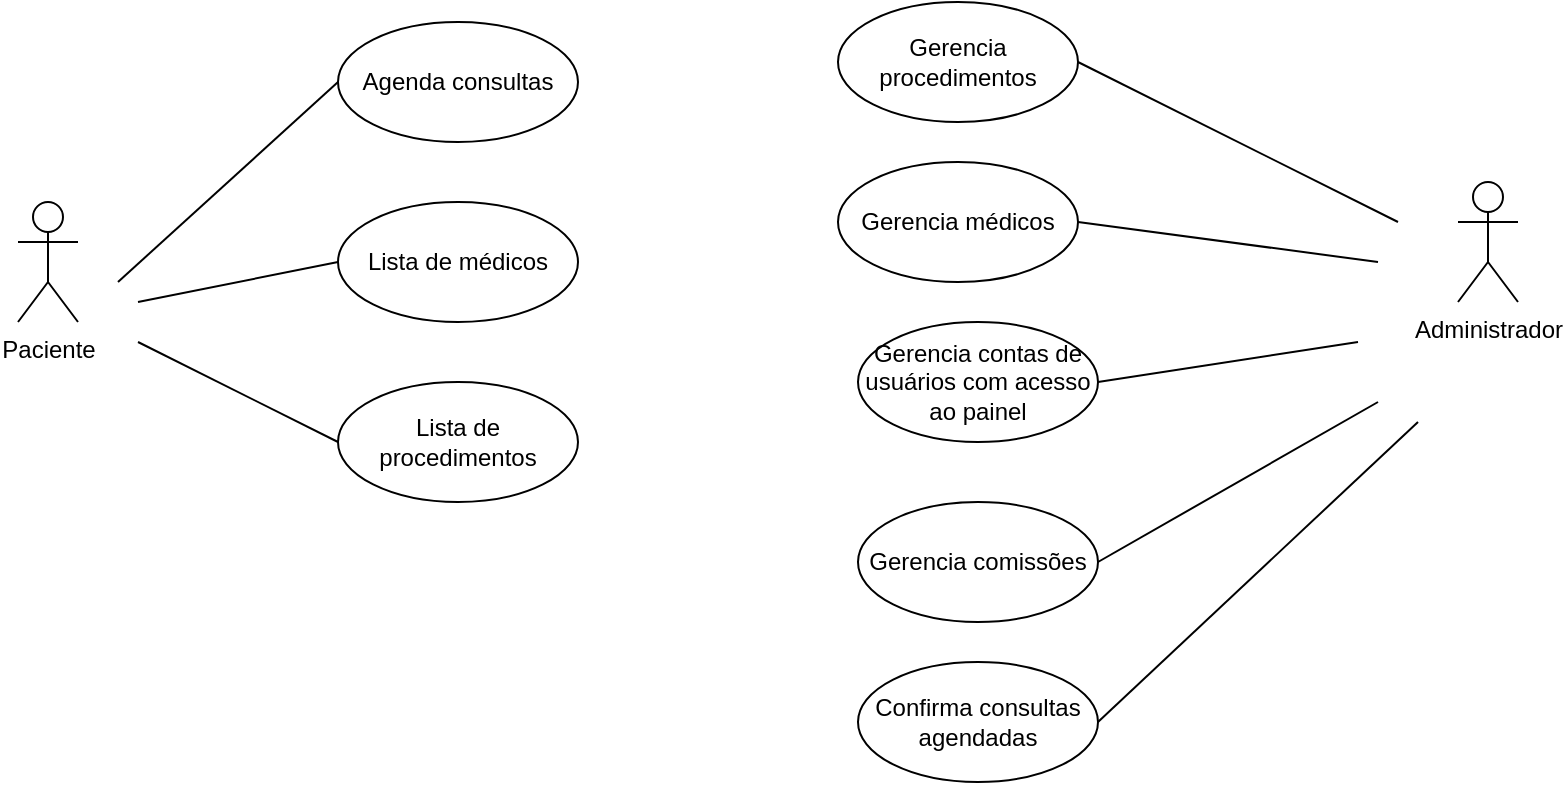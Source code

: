 <mxfile version="14.9.8" type="device"><diagram id="Pu-Ne81XHt1hLIea4_62" name="Page-1"><mxGraphModel dx="901" dy="529" grid="1" gridSize="10" guides="1" tooltips="1" connect="1" arrows="1" fold="1" page="1" pageScale="1" pageWidth="827" pageHeight="1169" math="0" shadow="0"><root><mxCell id="0"/><mxCell id="1" parent="0"/><mxCell id="MS4iUhQq3NGQfQYTLxjE-1" value="Paciente" style="shape=umlActor;verticalLabelPosition=bottom;verticalAlign=top;html=1;outlineConnect=0;" vertex="1" parent="1"><mxGeometry x="50" y="190" width="30" height="60" as="geometry"/></mxCell><mxCell id="MS4iUhQq3NGQfQYTLxjE-4" value="Administrador" style="shape=umlActor;verticalLabelPosition=bottom;verticalAlign=top;html=1;outlineConnect=0;" vertex="1" parent="1"><mxGeometry x="770" y="180" width="30" height="60" as="geometry"/></mxCell><mxCell id="MS4iUhQq3NGQfQYTLxjE-6" value="Agenda consultas" style="ellipse;whiteSpace=wrap;html=1;" vertex="1" parent="1"><mxGeometry x="210" y="100" width="120" height="60" as="geometry"/></mxCell><mxCell id="MS4iUhQq3NGQfQYTLxjE-7" value="Lista de médicos" style="ellipse;whiteSpace=wrap;html=1;" vertex="1" parent="1"><mxGeometry x="210" y="190" width="120" height="60" as="geometry"/></mxCell><mxCell id="MS4iUhQq3NGQfQYTLxjE-8" value="Lista de procedimentos" style="ellipse;whiteSpace=wrap;html=1;" vertex="1" parent="1"><mxGeometry x="210" y="280" width="120" height="60" as="geometry"/></mxCell><mxCell id="MS4iUhQq3NGQfQYTLxjE-11" value="" style="endArrow=none;html=1;entryX=0;entryY=0.5;entryDx=0;entryDy=0;" edge="1" parent="1" target="MS4iUhQq3NGQfQYTLxjE-6"><mxGeometry width="50" height="50" relative="1" as="geometry"><mxPoint x="100" y="230" as="sourcePoint"/><mxPoint x="150" y="180" as="targetPoint"/></mxGeometry></mxCell><mxCell id="MS4iUhQq3NGQfQYTLxjE-12" value="" style="endArrow=none;html=1;entryX=0;entryY=0.5;entryDx=0;entryDy=0;" edge="1" parent="1" target="MS4iUhQq3NGQfQYTLxjE-7"><mxGeometry width="50" height="50" relative="1" as="geometry"><mxPoint x="110" y="240" as="sourcePoint"/><mxPoint x="150" y="230" as="targetPoint"/></mxGeometry></mxCell><mxCell id="MS4iUhQq3NGQfQYTLxjE-13" value="" style="endArrow=none;html=1;" edge="1" parent="1"><mxGeometry width="50" height="50" relative="1" as="geometry"><mxPoint x="110" y="260" as="sourcePoint"/><mxPoint x="210" y="310" as="targetPoint"/></mxGeometry></mxCell><mxCell id="MS4iUhQq3NGQfQYTLxjE-14" value="Gerencia procedimentos" style="ellipse;whiteSpace=wrap;html=1;" vertex="1" parent="1"><mxGeometry x="460" y="90" width="120" height="60" as="geometry"/></mxCell><mxCell id="MS4iUhQq3NGQfQYTLxjE-15" value="Gerencia médicos" style="ellipse;whiteSpace=wrap;html=1;" vertex="1" parent="1"><mxGeometry x="460" y="170" width="120" height="60" as="geometry"/></mxCell><mxCell id="MS4iUhQq3NGQfQYTLxjE-16" value="Gerencia contas de usuários com acesso ao painel" style="ellipse;whiteSpace=wrap;html=1;" vertex="1" parent="1"><mxGeometry x="470" y="250" width="120" height="60" as="geometry"/></mxCell><mxCell id="MS4iUhQq3NGQfQYTLxjE-17" value="Gerencia comissões" style="ellipse;whiteSpace=wrap;html=1;" vertex="1" parent="1"><mxGeometry x="470" y="340" width="120" height="60" as="geometry"/></mxCell><mxCell id="MS4iUhQq3NGQfQYTLxjE-18" value="Confirma consultas agendadas" style="ellipse;whiteSpace=wrap;html=1;" vertex="1" parent="1"><mxGeometry x="470" y="420" width="120" height="60" as="geometry"/></mxCell><mxCell id="MS4iUhQq3NGQfQYTLxjE-19" value="" style="endArrow=none;html=1;" edge="1" parent="1"><mxGeometry width="50" height="50" relative="1" as="geometry"><mxPoint x="580" y="120" as="sourcePoint"/><mxPoint x="740" y="200" as="targetPoint"/></mxGeometry></mxCell><mxCell id="MS4iUhQq3NGQfQYTLxjE-20" value="" style="endArrow=none;html=1;exitX=1;exitY=0.5;exitDx=0;exitDy=0;" edge="1" parent="1" source="MS4iUhQq3NGQfQYTLxjE-15"><mxGeometry width="50" height="50" relative="1" as="geometry"><mxPoint x="650" y="290" as="sourcePoint"/><mxPoint x="730" y="220" as="targetPoint"/></mxGeometry></mxCell><mxCell id="MS4iUhQq3NGQfQYTLxjE-21" value="" style="endArrow=none;html=1;exitX=1;exitY=0.5;exitDx=0;exitDy=0;" edge="1" parent="1" source="MS4iUhQq3NGQfQYTLxjE-16"><mxGeometry width="50" height="50" relative="1" as="geometry"><mxPoint x="670" y="310" as="sourcePoint"/><mxPoint x="720" y="260" as="targetPoint"/></mxGeometry></mxCell><mxCell id="MS4iUhQq3NGQfQYTLxjE-22" value="" style="endArrow=none;html=1;exitX=1;exitY=0.5;exitDx=0;exitDy=0;" edge="1" parent="1" source="MS4iUhQq3NGQfQYTLxjE-17"><mxGeometry width="50" height="50" relative="1" as="geometry"><mxPoint x="630" y="370" as="sourcePoint"/><mxPoint x="730" y="290" as="targetPoint"/></mxGeometry></mxCell><mxCell id="MS4iUhQq3NGQfQYTLxjE-23" value="" style="endArrow=none;html=1;exitX=1;exitY=0.5;exitDx=0;exitDy=0;" edge="1" parent="1" source="MS4iUhQq3NGQfQYTLxjE-18"><mxGeometry width="50" height="50" relative="1" as="geometry"><mxPoint x="640" y="450" as="sourcePoint"/><mxPoint x="750" y="300" as="targetPoint"/></mxGeometry></mxCell></root></mxGraphModel></diagram></mxfile>